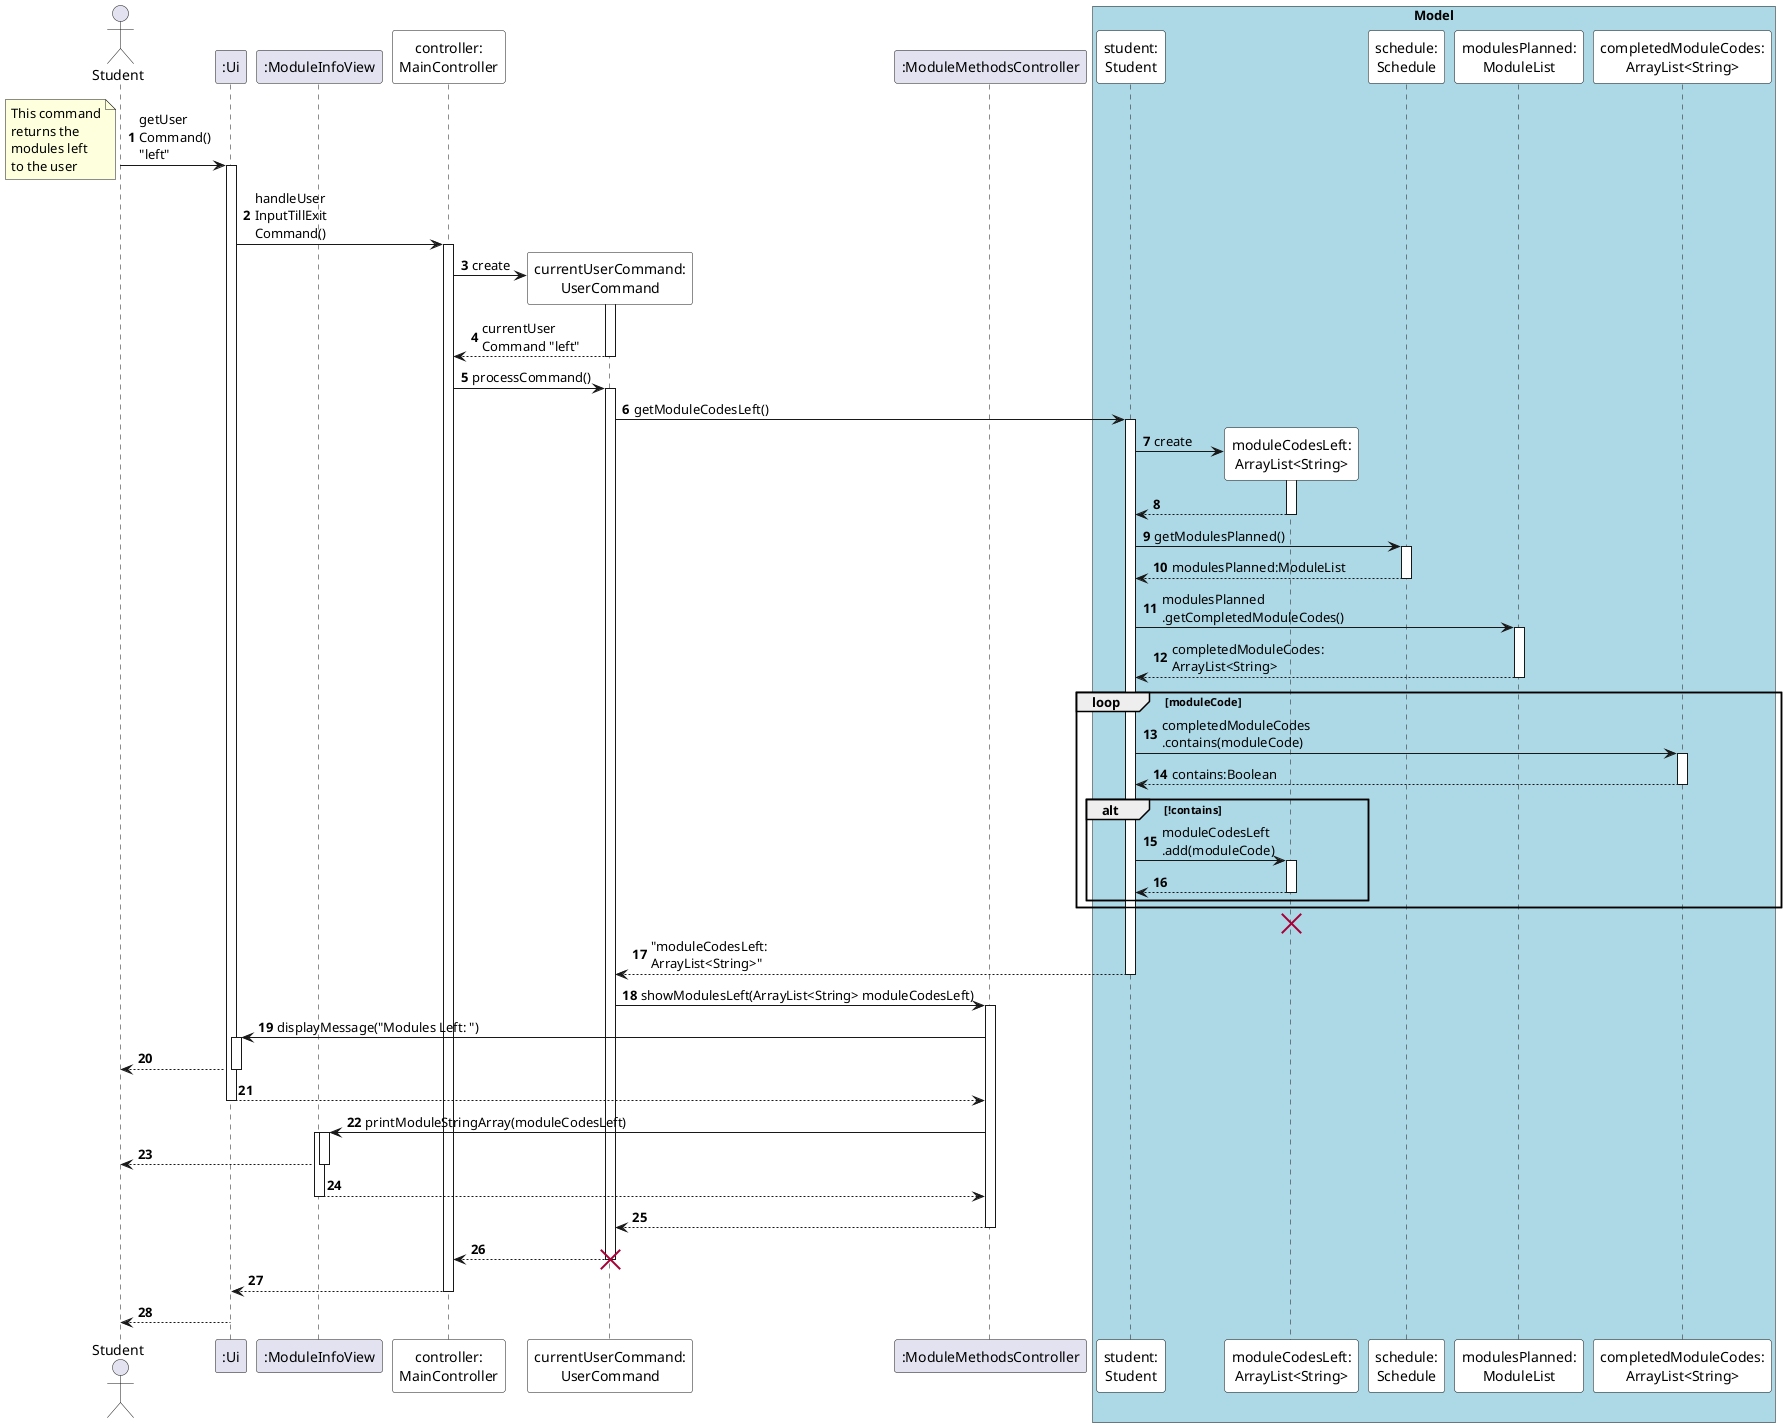 @startuml
'https://plantuml.com/sequence-diagram

autonumber
autoactivate on

actor Student

participant ":Ui" as UI
participant ":ModuleInfoView" as MIV


Student -> UI: getUser\nCommand() \n"left"
note bottom
This command
returns the
modules left
to the user
end note

participant "controller:\nMainController" as MC #white

UI -> MC: handleUser\nInputTillExit\nCommand()

participant "currentUserCommand:\nUserCommand" as UC #white

participant ":ModuleMethodsController" as MMC


MC -> UC **: create
activate UC
UC --> MC: currentUser\nCommand "left"

MC -> UC: processCommand()

box "Model" #LightBlue
participant "student:\nStudent" as S #white
participant "moduleCodesLeft:\nArrayList<String>" as MCL #white
participant "schedule:\nSchedule" as SCH #white
participant "modulesPlanned:\nModuleList" as MP #white
participant "completedModuleCodes:\nArrayList<String>" as CMC #white
end box



UC -> S: getModuleCodesLeft()


'create moduleCodesLeft
S -> MCL **: create
activate MCL
MCL --> S



'schedule.getModulesPlanned().getCompletedModuleCodes()
S -> SCH: getModulesPlanned()
SCH --> S: modulesPlanned:ModuleList


S -> MP: modulesPlanned\n.getCompletedModuleCodes()
MP --> S: completedModuleCodes:\nArrayList<String>



loop moduleCode

    S -> CMC: completedModuleCodes\n.contains(moduleCode)
    CMC --> S: contains:Boolean

    alt !contains
        'moduleCodesLeft.add(moduleCode)
        S -> MCL: moduleCodesLeft\n.add(moduleCode)
        MCL --> S
    end

end

destroy MCL

S --> UC: "moduleCodesLeft:\nArrayList<String>"


UC -> MMC: showModulesLeft(ArrayList<String> moduleCodesLeft)

MMC -> UI: displayMessage("Modules Left: ")
UI --> Student
UI --> MMC


MMC -> MIV: printModuleStringArray(moduleCodesLeft)
activate MIV
MIV --> Student
MIV --> MMC
deactivate MIV


MMC --> UC

UC --> MC
destroy UC


MC --> UI
UI --> Student



@enduml